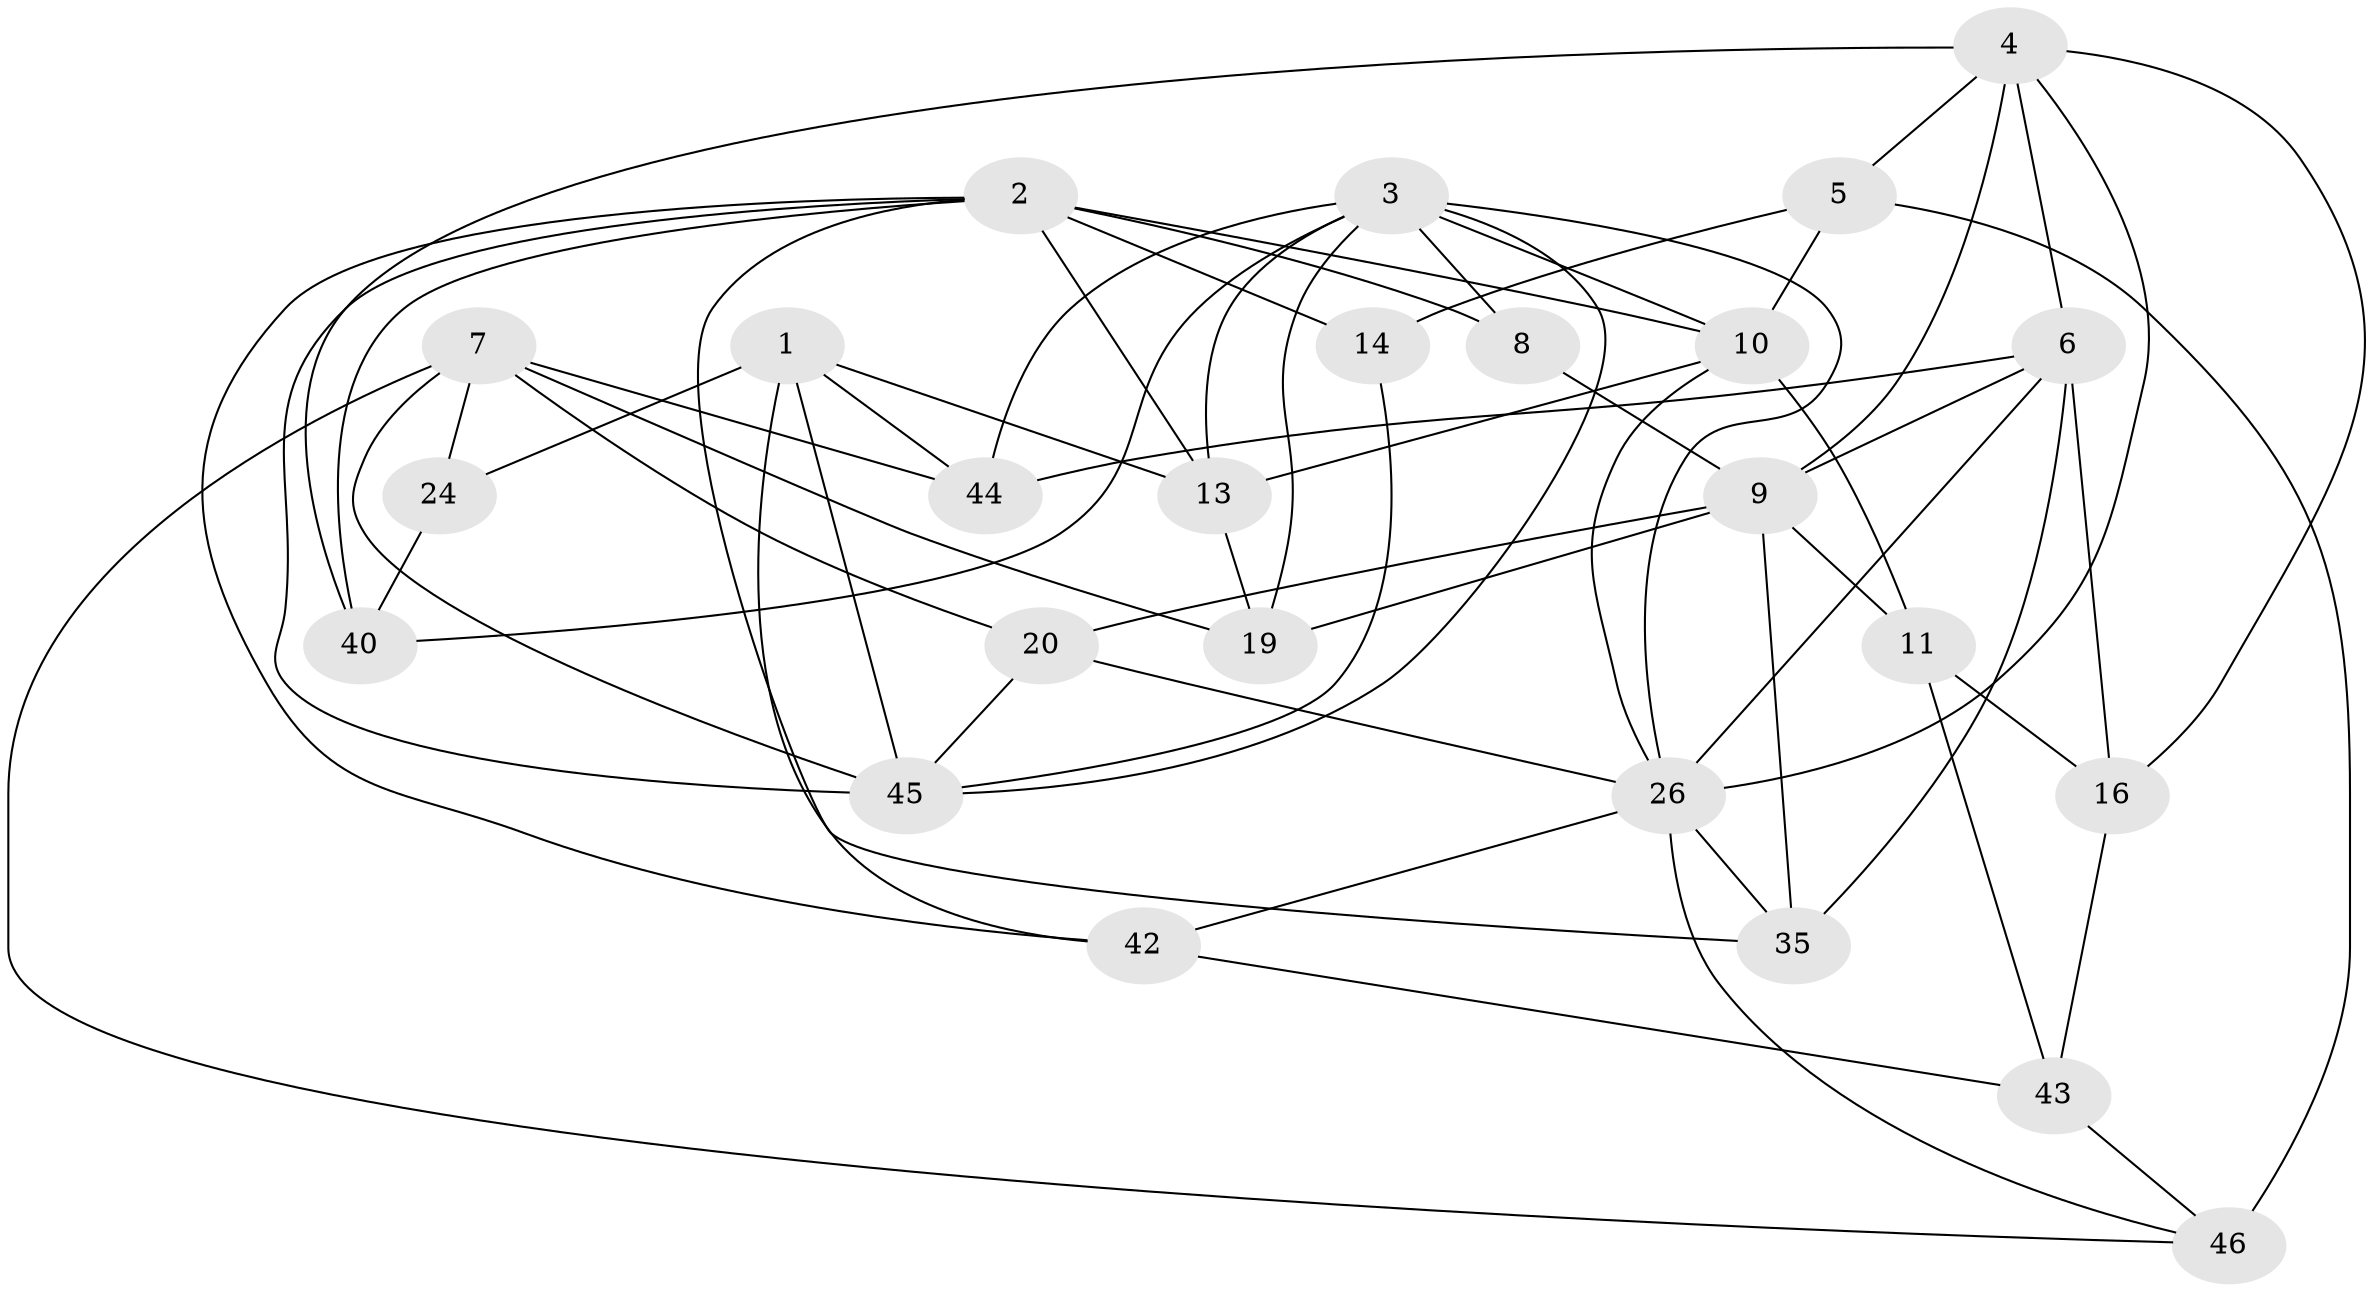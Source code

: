 // original degree distribution, {4: 1.0}
// Generated by graph-tools (version 1.1) at 2025/16/03/09/25 04:16:39]
// undirected, 25 vertices, 62 edges
graph export_dot {
graph [start="1"]
  node [color=gray90,style=filled];
  1 [super="+36"];
  2 [super="+12+34"];
  3 [super="+21"];
  4 [super="+18"];
  5 [super="+33"];
  6 [super="+15+32"];
  7 [super="+29"];
  8;
  9 [super="+17+31"];
  10 [super="+38"];
  11;
  13 [super="+25"];
  14;
  16 [super="+30"];
  19 [super="+48+22"];
  20;
  24;
  26 [super="+39+27"];
  35;
  40;
  42;
  43;
  44;
  45 [super="+49"];
  46 [super="+47"];
  1 -- 44;
  1 -- 45;
  1 -- 24 [weight=2];
  1 -- 42;
  1 -- 13;
  2 -- 10;
  2 -- 13 [weight=2];
  2 -- 8;
  2 -- 42;
  2 -- 14 [weight=2];
  2 -- 35;
  2 -- 45;
  2 -- 40;
  3 -- 44;
  3 -- 10;
  3 -- 26;
  3 -- 8;
  3 -- 40;
  3 -- 13;
  3 -- 19;
  3 -- 45;
  4 -- 6;
  4 -- 40;
  4 -- 26;
  4 -- 16;
  4 -- 5;
  4 -- 9;
  5 -- 14;
  5 -- 46 [weight=3];
  5 -- 10;
  6 -- 44;
  6 -- 16 [weight=3];
  6 -- 9;
  6 -- 26;
  6 -- 35;
  7 -- 20;
  7 -- 24;
  7 -- 44;
  7 -- 46;
  7 -- 19;
  7 -- 45;
  8 -- 9 [weight=2];
  9 -- 11;
  9 -- 19 [weight=3];
  9 -- 35;
  9 -- 20;
  10 -- 11;
  10 -- 13;
  10 -- 26;
  11 -- 43;
  11 -- 16;
  13 -- 19 [weight=3];
  14 -- 45;
  16 -- 43;
  20 -- 26;
  20 -- 45;
  24 -- 40;
  26 -- 35;
  26 -- 42;
  26 -- 46;
  42 -- 43;
  43 -- 46;
}
